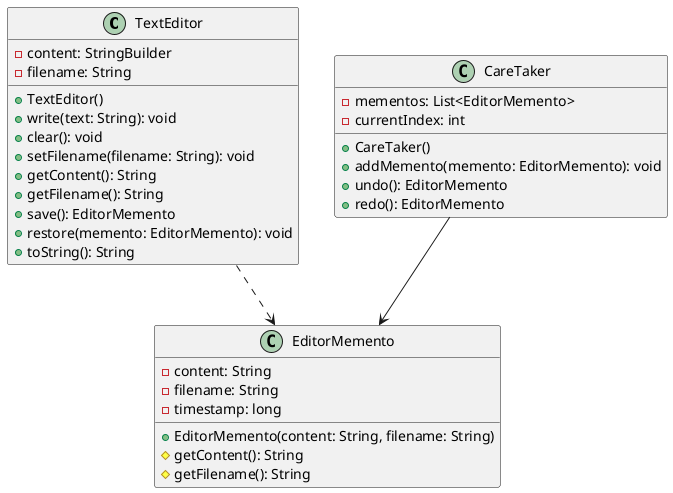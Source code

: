 @startuml

  class TextEditor {
    - content: StringBuilder
    - filename: String
    + TextEditor()
    + write(text: String): void
    + clear(): void
    + setFilename(filename: String): void
    + getContent(): String
    + getFilename(): String
    + save(): EditorMemento
    + restore(memento: EditorMemento): void
    + toString(): String
  }
  
  class EditorMemento {
    - content: String
    - filename: String
    - timestamp: long
    + EditorMemento(content: String, filename: String)
    # getContent(): String
    # getFilename(): String
  }
  
  class CareTaker {
    - mementos: List<EditorMemento>
    - currentIndex: int
    + CareTaker()
    + addMemento(memento: EditorMemento): void
    + undo(): EditorMemento
    + redo(): EditorMemento

  }
  

  
  TextEditor ..> EditorMemento
  CareTaker --> EditorMemento 
  

}